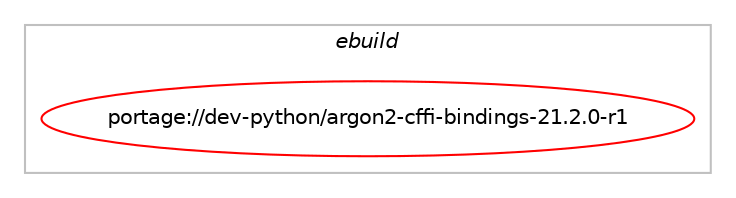 digraph prolog {

# *************
# Graph options
# *************

newrank=true;
concentrate=true;
compound=true;
graph [rankdir=LR,fontname=Helvetica,fontsize=10,ranksep=1.5];#, ranksep=2.5, nodesep=0.2];
edge  [arrowhead=vee];
node  [fontname=Helvetica,fontsize=10];

# **********
# The ebuild
# **********

subgraph cluster_leftcol {
color=gray;
label=<<i>ebuild</i>>;
id [label="portage://dev-python/argon2-cffi-bindings-21.2.0-r1", color=red, width=4, href="../dev-python/argon2-cffi-bindings-21.2.0-r1.svg"];
}

# ****************
# The dependencies
# ****************

subgraph cluster_midcol {
color=gray;
label=<<i>dependencies</i>>;
subgraph cluster_compile {
fillcolor="#eeeeee";
style=filled;
label=<<i>compile</i>>;
# *** BEGIN UNKNOWN DEPENDENCY TYPE (TODO) ***
# id -> equal(use_conditional_group(positive,python_targets_pypy3,portage://dev-python/argon2-cffi-bindings-21.2.0-r1,[package_dependency(portage://dev-python/argon2-cffi-bindings-21.2.0-r1,install,no,dev-python,pypy3,none,[,,],any_same_slot,[])]))
# *** END UNKNOWN DEPENDENCY TYPE (TODO) ***

# *** BEGIN UNKNOWN DEPENDENCY TYPE (TODO) ***
# id -> equal(use_conditional_group(positive,python_targets_python3_10,portage://dev-python/argon2-cffi-bindings-21.2.0-r1,[package_dependency(portage://dev-python/argon2-cffi-bindings-21.2.0-r1,install,no,dev-lang,python,none,[,,],[slot(3.10)],[])]))
# *** END UNKNOWN DEPENDENCY TYPE (TODO) ***

# *** BEGIN UNKNOWN DEPENDENCY TYPE (TODO) ***
# id -> equal(use_conditional_group(positive,python_targets_python3_11,portage://dev-python/argon2-cffi-bindings-21.2.0-r1,[package_dependency(portage://dev-python/argon2-cffi-bindings-21.2.0-r1,install,no,dev-lang,python,none,[,,],[slot(3.11)],[])]))
# *** END UNKNOWN DEPENDENCY TYPE (TODO) ***

# *** BEGIN UNKNOWN DEPENDENCY TYPE (TODO) ***
# id -> equal(use_conditional_group(positive,python_targets_python3_12,portage://dev-python/argon2-cffi-bindings-21.2.0-r1,[package_dependency(portage://dev-python/argon2-cffi-bindings-21.2.0-r1,install,no,dev-lang,python,none,[,,],[slot(3.12)],[])]))
# *** END UNKNOWN DEPENDENCY TYPE (TODO) ***

# *** BEGIN UNKNOWN DEPENDENCY TYPE (TODO) ***
# id -> equal(use_conditional_group(positive,python_targets_python3_13,portage://dev-python/argon2-cffi-bindings-21.2.0-r1,[package_dependency(portage://dev-python/argon2-cffi-bindings-21.2.0-r1,install,no,dev-lang,python,none,[,,],[slot(3.13)],[])]))
# *** END UNKNOWN DEPENDENCY TYPE (TODO) ***

# *** BEGIN UNKNOWN DEPENDENCY TYPE (TODO) ***
# id -> equal(package_dependency(portage://dev-python/argon2-cffi-bindings-21.2.0-r1,install,no,app-crypt,argon2,none,[,,],any_same_slot,[]))
# *** END UNKNOWN DEPENDENCY TYPE (TODO) ***

}
subgraph cluster_compileandrun {
fillcolor="#eeeeee";
style=filled;
label=<<i>compile and run</i>>;
}
subgraph cluster_run {
fillcolor="#eeeeee";
style=filled;
label=<<i>run</i>>;
# *** BEGIN UNKNOWN DEPENDENCY TYPE (TODO) ***
# id -> equal(use_conditional_group(positive,python_targets_pypy3,portage://dev-python/argon2-cffi-bindings-21.2.0-r1,[package_dependency(portage://dev-python/argon2-cffi-bindings-21.2.0-r1,run,no,dev-python,pypy3,none,[,,],any_same_slot,[])]))
# *** END UNKNOWN DEPENDENCY TYPE (TODO) ***

# *** BEGIN UNKNOWN DEPENDENCY TYPE (TODO) ***
# id -> equal(use_conditional_group(positive,python_targets_python3_10,portage://dev-python/argon2-cffi-bindings-21.2.0-r1,[package_dependency(portage://dev-python/argon2-cffi-bindings-21.2.0-r1,run,no,dev-lang,python,none,[,,],[slot(3.10)],[])]))
# *** END UNKNOWN DEPENDENCY TYPE (TODO) ***

# *** BEGIN UNKNOWN DEPENDENCY TYPE (TODO) ***
# id -> equal(use_conditional_group(positive,python_targets_python3_10,portage://dev-python/argon2-cffi-bindings-21.2.0-r1,[package_dependency(portage://dev-python/argon2-cffi-bindings-21.2.0-r1,run,no,dev-python,cffi,none,[,,],[],[use(optenable(python_targets_python3_10),negative),use(optenable(python_targets_python3_11),negative),use(optenable(python_targets_python3_12),negative),use(optenable(python_targets_python3_13),negative)])]))
# *** END UNKNOWN DEPENDENCY TYPE (TODO) ***

# *** BEGIN UNKNOWN DEPENDENCY TYPE (TODO) ***
# id -> equal(use_conditional_group(positive,python_targets_python3_11,portage://dev-python/argon2-cffi-bindings-21.2.0-r1,[package_dependency(portage://dev-python/argon2-cffi-bindings-21.2.0-r1,run,no,dev-lang,python,none,[,,],[slot(3.11)],[])]))
# *** END UNKNOWN DEPENDENCY TYPE (TODO) ***

# *** BEGIN UNKNOWN DEPENDENCY TYPE (TODO) ***
# id -> equal(use_conditional_group(positive,python_targets_python3_11,portage://dev-python/argon2-cffi-bindings-21.2.0-r1,[package_dependency(portage://dev-python/argon2-cffi-bindings-21.2.0-r1,run,no,dev-python,cffi,none,[,,],[],[use(optenable(python_targets_python3_10),negative),use(optenable(python_targets_python3_11),negative),use(optenable(python_targets_python3_12),negative),use(optenable(python_targets_python3_13),negative)])]))
# *** END UNKNOWN DEPENDENCY TYPE (TODO) ***

# *** BEGIN UNKNOWN DEPENDENCY TYPE (TODO) ***
# id -> equal(use_conditional_group(positive,python_targets_python3_12,portage://dev-python/argon2-cffi-bindings-21.2.0-r1,[package_dependency(portage://dev-python/argon2-cffi-bindings-21.2.0-r1,run,no,dev-lang,python,none,[,,],[slot(3.12)],[])]))
# *** END UNKNOWN DEPENDENCY TYPE (TODO) ***

# *** BEGIN UNKNOWN DEPENDENCY TYPE (TODO) ***
# id -> equal(use_conditional_group(positive,python_targets_python3_12,portage://dev-python/argon2-cffi-bindings-21.2.0-r1,[package_dependency(portage://dev-python/argon2-cffi-bindings-21.2.0-r1,run,no,dev-python,cffi,none,[,,],[],[use(optenable(python_targets_python3_10),negative),use(optenable(python_targets_python3_11),negative),use(optenable(python_targets_python3_12),negative),use(optenable(python_targets_python3_13),negative)])]))
# *** END UNKNOWN DEPENDENCY TYPE (TODO) ***

# *** BEGIN UNKNOWN DEPENDENCY TYPE (TODO) ***
# id -> equal(use_conditional_group(positive,python_targets_python3_13,portage://dev-python/argon2-cffi-bindings-21.2.0-r1,[package_dependency(portage://dev-python/argon2-cffi-bindings-21.2.0-r1,run,no,dev-lang,python,none,[,,],[slot(3.13)],[])]))
# *** END UNKNOWN DEPENDENCY TYPE (TODO) ***

# *** BEGIN UNKNOWN DEPENDENCY TYPE (TODO) ***
# id -> equal(use_conditional_group(positive,python_targets_python3_13,portage://dev-python/argon2-cffi-bindings-21.2.0-r1,[package_dependency(portage://dev-python/argon2-cffi-bindings-21.2.0-r1,run,no,dev-python,cffi,none,[,,],[],[use(optenable(python_targets_python3_10),negative),use(optenable(python_targets_python3_11),negative),use(optenable(python_targets_python3_12),negative),use(optenable(python_targets_python3_13),negative)])]))
# *** END UNKNOWN DEPENDENCY TYPE (TODO) ***

# *** BEGIN UNKNOWN DEPENDENCY TYPE (TODO) ***
# id -> equal(package_dependency(portage://dev-python/argon2-cffi-bindings-21.2.0-r1,run,no,app-crypt,argon2,none,[,,],any_same_slot,[]))
# *** END UNKNOWN DEPENDENCY TYPE (TODO) ***

# *** BEGIN UNKNOWN DEPENDENCY TYPE (TODO) ***
# id -> equal(package_dependency(portage://dev-python/argon2-cffi-bindings-21.2.0-r1,run,no,dev-python,setuptools-scm,greaterequal,[6.2,,,6.2],[],[use(optenable(python_targets_pypy3),negative),use(optenable(python_targets_python3_10),negative),use(optenable(python_targets_python3_11),negative),use(optenable(python_targets_python3_12),negative),use(optenable(python_targets_python3_13),negative)]))
# *** END UNKNOWN DEPENDENCY TYPE (TODO) ***

}
}

# **************
# The candidates
# **************

subgraph cluster_choices {
rank=same;
color=gray;
label=<<i>candidates</i>>;

}

}
